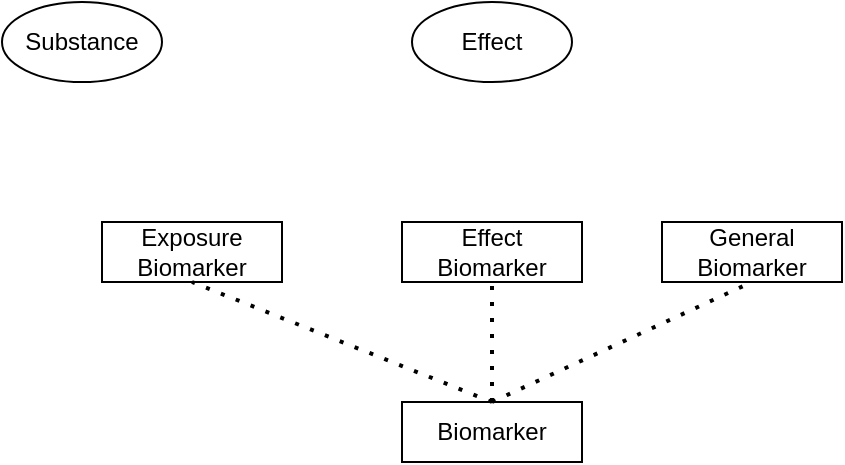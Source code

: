 <mxfile version="21.3.2" type="github">
  <diagram name="Pagina-1" id="ocy3MZR8OTy5_CmRoU82">
    <mxGraphModel dx="1434" dy="796" grid="1" gridSize="10" guides="1" tooltips="1" connect="1" arrows="1" fold="1" page="1" pageScale="1" pageWidth="827" pageHeight="1169" math="0" shadow="0">
      <root>
        <mxCell id="0" />
        <mxCell id="1" parent="0" />
        <mxCell id="tL-yOZdyx55PUgeNAYdP-1" value="Biomarker" style="rounded=0;whiteSpace=wrap;html=1;" parent="1" vertex="1">
          <mxGeometry x="340" y="440" width="90" height="30" as="geometry" />
        </mxCell>
        <mxCell id="tL-yOZdyx55PUgeNAYdP-2" value="Exposure Biomarker" style="rounded=0;whiteSpace=wrap;html=1;" parent="1" vertex="1">
          <mxGeometry x="190" y="350" width="90" height="30" as="geometry" />
        </mxCell>
        <mxCell id="tL-yOZdyx55PUgeNAYdP-4" value="Effect Biomarker" style="rounded=0;whiteSpace=wrap;html=1;" parent="1" vertex="1">
          <mxGeometry x="340" y="350" width="90" height="30" as="geometry" />
        </mxCell>
        <mxCell id="tL-yOZdyx55PUgeNAYdP-5" value="General Biomarker" style="rounded=0;whiteSpace=wrap;html=1;" parent="1" vertex="1">
          <mxGeometry x="470" y="350" width="90" height="30" as="geometry" />
        </mxCell>
        <mxCell id="sQgW81SMg3xMXn9kMp3r-1" value="" style="endArrow=none;dashed=1;html=1;dashPattern=1 3;strokeWidth=2;rounded=0;entryX=0.5;entryY=1;entryDx=0;entryDy=0;exitX=0.5;exitY=0;exitDx=0;exitDy=0;" edge="1" parent="1" source="tL-yOZdyx55PUgeNAYdP-1" target="tL-yOZdyx55PUgeNAYdP-2">
          <mxGeometry width="50" height="50" relative="1" as="geometry">
            <mxPoint x="470" y="510" as="sourcePoint" />
            <mxPoint x="520" y="460" as="targetPoint" />
          </mxGeometry>
        </mxCell>
        <mxCell id="sQgW81SMg3xMXn9kMp3r-2" value="" style="endArrow=none;dashed=1;html=1;dashPattern=1 3;strokeWidth=2;rounded=0;exitX=0.5;exitY=0;exitDx=0;exitDy=0;" edge="1" parent="1" source="tL-yOZdyx55PUgeNAYdP-1" target="tL-yOZdyx55PUgeNAYdP-4">
          <mxGeometry width="50" height="50" relative="1" as="geometry">
            <mxPoint x="395" y="450" as="sourcePoint" />
            <mxPoint x="275" y="370" as="targetPoint" />
          </mxGeometry>
        </mxCell>
        <mxCell id="sQgW81SMg3xMXn9kMp3r-3" value="" style="endArrow=none;dashed=1;html=1;dashPattern=1 3;strokeWidth=2;rounded=0;exitX=0.5;exitY=0;exitDx=0;exitDy=0;entryX=0.5;entryY=1;entryDx=0;entryDy=0;" edge="1" parent="1" source="tL-yOZdyx55PUgeNAYdP-1" target="tL-yOZdyx55PUgeNAYdP-5">
          <mxGeometry width="50" height="50" relative="1" as="geometry">
            <mxPoint x="395" y="450" as="sourcePoint" />
            <mxPoint x="429" y="370" as="targetPoint" />
          </mxGeometry>
        </mxCell>
        <mxCell id="sQgW81SMg3xMXn9kMp3r-5" value="Substance" style="ellipse;whiteSpace=wrap;html=1;" vertex="1" parent="1">
          <mxGeometry x="140" y="240" width="80" height="40" as="geometry" />
        </mxCell>
        <mxCell id="sQgW81SMg3xMXn9kMp3r-6" value="Effect" style="ellipse;whiteSpace=wrap;html=1;" vertex="1" parent="1">
          <mxGeometry x="345" y="240" width="80" height="40" as="geometry" />
        </mxCell>
      </root>
    </mxGraphModel>
  </diagram>
</mxfile>
